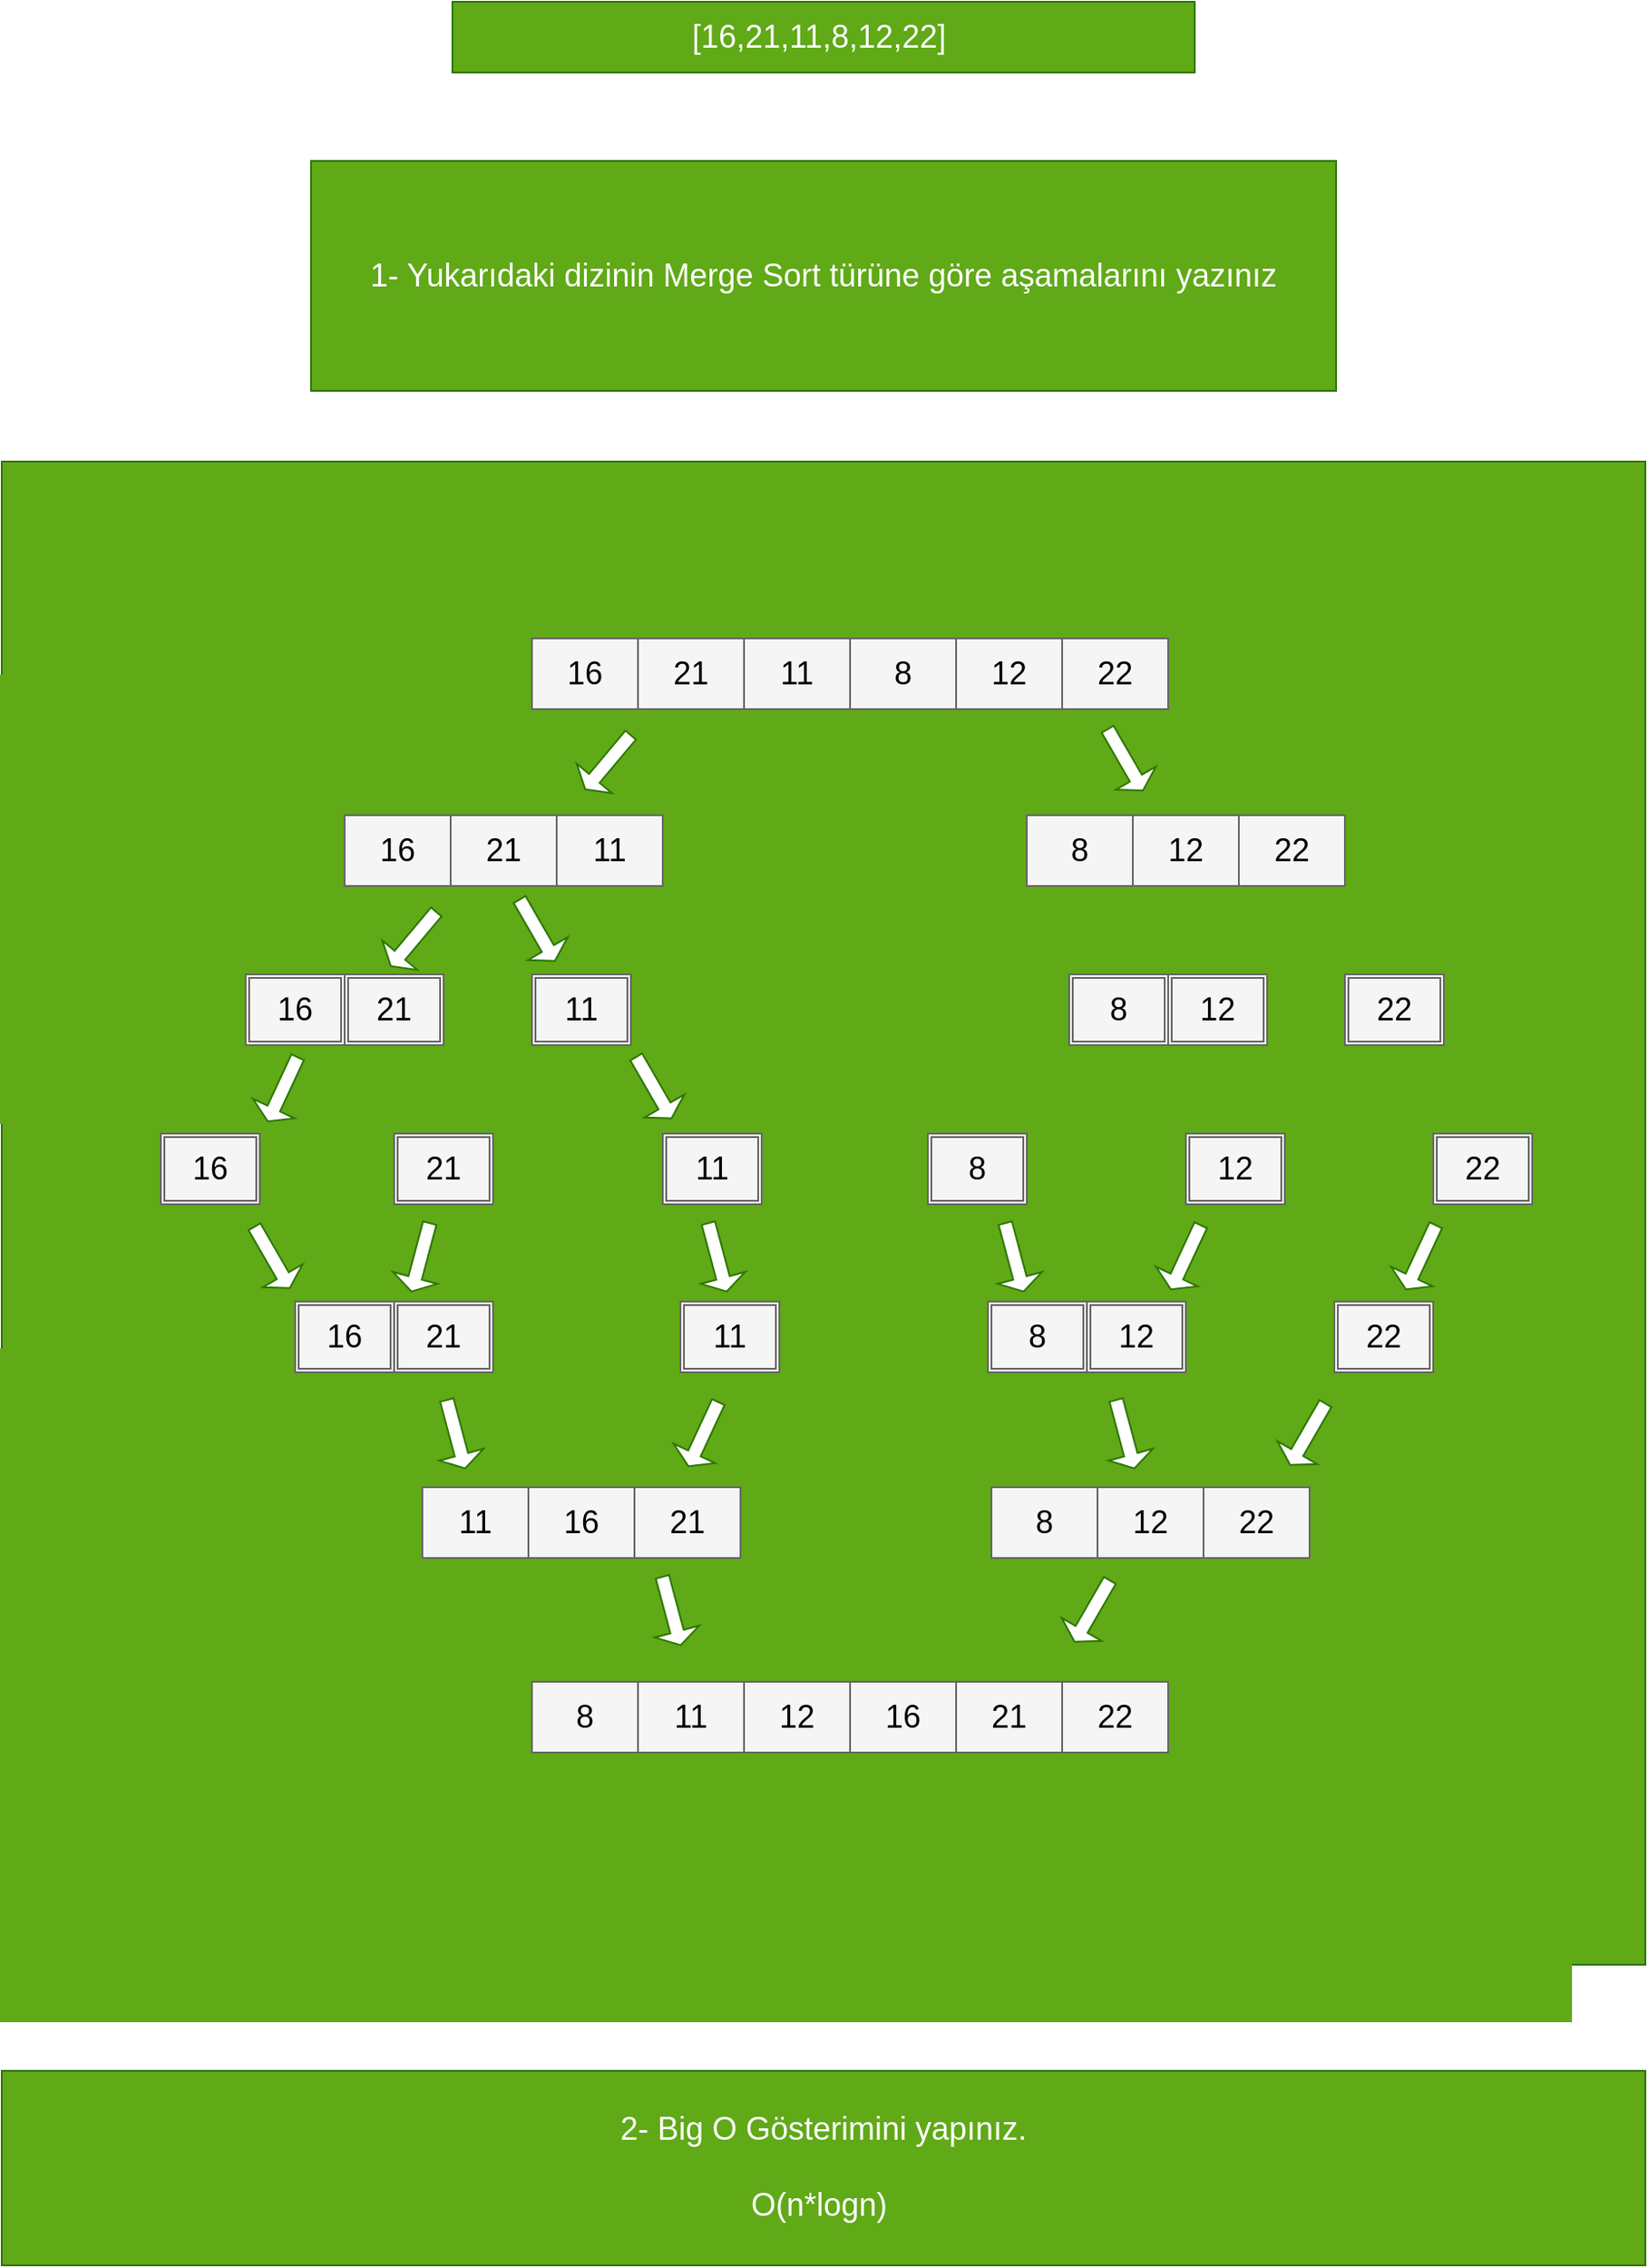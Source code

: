 <mxfile>
    <diagram id="nLyE6nvUJ9_JDb8Aycyh" name="Page-1">
        <mxGraphModel dx="1204" dy="1959" grid="1" gridSize="10" guides="1" tooltips="1" connect="1" arrows="1" fold="1" page="1" pageScale="1" pageWidth="827" pageHeight="1169" math="0" shadow="0">
            <root>
                <mxCell id="0"/>
                <mxCell id="1" parent="0"/>
                <mxCell id="2" value="&lt;font style=&quot;font-size: 18px&quot;&gt;[16,21,11,8,12,22]&amp;nbsp;&lt;/font&gt;" style="rounded=0;whiteSpace=wrap;html=1;fillColor=#60a917;fontColor=#ffffff;strokeColor=#2D7600;" vertex="1" parent="1">
                    <mxGeometry x="295" y="-170" width="420" height="40" as="geometry"/>
                </mxCell>
                <mxCell id="5" value="&lt;span&gt;2- Big O Gösterimini yapınız.&lt;br&gt;&lt;br&gt;O(n*logn)&amp;nbsp;&lt;br&gt;&lt;/span&gt;" style="rounded=0;whiteSpace=wrap;html=1;fontSize=18;fillColor=#60a917;fontColor=#ffffff;strokeColor=#2D7600;" vertex="1" parent="1">
                    <mxGeometry x="40" y="1000" width="930" height="110" as="geometry"/>
                </mxCell>
                <mxCell id="12" value="" style="rounded=0;whiteSpace=wrap;html=1;fontSize=18;fontColor=#000000;strokeColor=#2D7600;fillColor=#60a917;" vertex="1" parent="1">
                    <mxGeometry x="40" y="90" width="930" height="850" as="geometry"/>
                </mxCell>
                <mxCell id="57" value="" style="edgeStyle=none;html=1;fontSize=18;fontColor=#FFFFFF;" edge="1" parent="1">
                    <mxGeometry relative="1" as="geometry">
                        <mxPoint x="570" y="280" as="sourcePoint"/>
                        <mxPoint x="570" y="280" as="targetPoint"/>
                    </mxGeometry>
                </mxCell>
                <mxCell id="58" value="" style="shape=table;html=1;whiteSpace=wrap;startSize=0;container=1;collapsible=0;childLayout=tableLayout;fontSize=18;fontColor=#333333;strokeColor=#666666;fillColor=#f5f5f5;" vertex="1" parent="1">
                    <mxGeometry x="340" y="190" width="180" height="40" as="geometry"/>
                </mxCell>
                <mxCell id="67" value="" style="shape=partialRectangle;html=1;whiteSpace=wrap;collapsible=0;dropTarget=0;pointerEvents=0;fillColor=none;top=0;left=0;bottom=0;right=0;points=[[0,0.5],[1,0.5]];portConstraint=eastwest;fontSize=18;fontColor=#FFFFFF;strokeColor=#2D7600;" vertex="1" parent="58">
                    <mxGeometry width="180" height="40" as="geometry"/>
                </mxCell>
                <mxCell id="68" value="&lt;font color=&quot;#000000&quot;&gt;16&lt;/font&gt;" style="shape=partialRectangle;html=1;whiteSpace=wrap;connectable=0;fillColor=none;top=0;left=0;bottom=0;right=0;overflow=hidden;pointerEvents=1;fontSize=18;fontColor=#FFFFFF;strokeColor=#2D7600;" vertex="1" parent="67">
                    <mxGeometry width="60" height="40" as="geometry">
                        <mxRectangle width="60" height="40" as="alternateBounds"/>
                    </mxGeometry>
                </mxCell>
                <mxCell id="69" value="&lt;font color=&quot;#000000&quot;&gt;21&lt;/font&gt;" style="shape=partialRectangle;html=1;whiteSpace=wrap;connectable=0;fillColor=none;top=0;left=0;bottom=0;right=0;overflow=hidden;pointerEvents=1;fontSize=18;fontColor=#FFFFFF;strokeColor=#2D7600;" vertex="1" parent="67">
                    <mxGeometry x="60" width="60" height="40" as="geometry">
                        <mxRectangle width="60" height="40" as="alternateBounds"/>
                    </mxGeometry>
                </mxCell>
                <mxCell id="70" value="&lt;font color=&quot;#000000&quot;&gt;11&lt;/font&gt;" style="shape=partialRectangle;html=1;whiteSpace=wrap;connectable=0;fillColor=none;top=0;left=0;bottom=0;right=0;overflow=hidden;pointerEvents=1;fontSize=18;fontColor=#FFFFFF;strokeColor=#2D7600;" vertex="1" parent="67">
                    <mxGeometry x="120" width="60" height="40" as="geometry">
                        <mxRectangle width="60" height="40" as="alternateBounds"/>
                    </mxGeometry>
                </mxCell>
                <mxCell id="71" value="" style="shape=table;html=1;whiteSpace=wrap;startSize=0;container=1;collapsible=0;childLayout=tableLayout;fontSize=18;fontColor=#333333;strokeColor=#666666;fillColor=#f5f5f5;" vertex="1" parent="1">
                    <mxGeometry x="520" y="190" width="180" height="40" as="geometry"/>
                </mxCell>
                <mxCell id="72" value="" style="shape=partialRectangle;html=1;whiteSpace=wrap;collapsible=0;dropTarget=0;pointerEvents=0;fillColor=none;top=0;left=0;bottom=0;right=0;points=[[0,0.5],[1,0.5]];portConstraint=eastwest;fontSize=18;fontColor=#FFFFFF;strokeColor=#2D7600;" vertex="1" parent="71">
                    <mxGeometry width="180" height="40" as="geometry"/>
                </mxCell>
                <mxCell id="73" value="&lt;font color=&quot;#000000&quot;&gt;8&lt;/font&gt;" style="shape=partialRectangle;html=1;whiteSpace=wrap;connectable=0;fillColor=none;top=0;left=0;bottom=0;right=0;overflow=hidden;pointerEvents=1;fontSize=18;fontColor=#FFFFFF;strokeColor=#2D7600;" vertex="1" parent="72">
                    <mxGeometry width="60" height="40" as="geometry">
                        <mxRectangle width="60" height="40" as="alternateBounds"/>
                    </mxGeometry>
                </mxCell>
                <mxCell id="74" value="&lt;font color=&quot;#000000&quot;&gt;12&lt;/font&gt;" style="shape=partialRectangle;html=1;whiteSpace=wrap;connectable=0;fillColor=none;top=0;left=0;bottom=0;right=0;overflow=hidden;pointerEvents=1;fontSize=18;fontColor=#FFFFFF;strokeColor=#2D7600;" vertex="1" parent="72">
                    <mxGeometry x="60" width="60" height="40" as="geometry">
                        <mxRectangle width="60" height="40" as="alternateBounds"/>
                    </mxGeometry>
                </mxCell>
                <mxCell id="75" value="&lt;font color=&quot;#000000&quot;&gt;22&lt;/font&gt;" style="shape=partialRectangle;html=1;whiteSpace=wrap;connectable=0;fillColor=none;top=0;left=0;bottom=0;right=0;overflow=hidden;pointerEvents=1;fontSize=18;fontColor=#FFFFFF;strokeColor=#2D7600;" vertex="1" parent="72">
                    <mxGeometry x="120" width="60" height="40" as="geometry">
                        <mxRectangle width="60" height="40" as="alternateBounds"/>
                    </mxGeometry>
                </mxCell>
                <mxCell id="84" value="" style="shape=table;html=1;whiteSpace=wrap;startSize=0;container=1;collapsible=0;childLayout=tableLayout;fontSize=18;fontColor=#333333;strokeColor=#666666;fillColor=#f5f5f5;" vertex="1" parent="1">
                    <mxGeometry x="234" y="290" width="180" height="40" as="geometry"/>
                </mxCell>
                <mxCell id="85" value="" style="shape=partialRectangle;html=1;whiteSpace=wrap;collapsible=0;dropTarget=0;pointerEvents=0;fillColor=none;top=0;left=0;bottom=0;right=0;points=[[0,0.5],[1,0.5]];portConstraint=eastwest;fontSize=18;fontColor=#FFFFFF;strokeColor=#2D7600;" vertex="1" parent="84">
                    <mxGeometry width="180" height="40" as="geometry"/>
                </mxCell>
                <mxCell id="86" value="&lt;font color=&quot;#000000&quot;&gt;16&lt;/font&gt;" style="shape=partialRectangle;html=1;whiteSpace=wrap;connectable=0;fillColor=none;top=0;left=0;bottom=0;right=0;overflow=hidden;pointerEvents=1;fontSize=18;fontColor=#FFFFFF;strokeColor=#2D7600;" vertex="1" parent="85">
                    <mxGeometry width="60" height="40" as="geometry">
                        <mxRectangle width="60" height="40" as="alternateBounds"/>
                    </mxGeometry>
                </mxCell>
                <mxCell id="87" value="&lt;font color=&quot;#000000&quot;&gt;21&lt;/font&gt;" style="shape=partialRectangle;html=1;whiteSpace=wrap;connectable=0;fillColor=none;top=0;left=0;bottom=0;right=0;overflow=hidden;pointerEvents=1;fontSize=18;fontColor=#FFFFFF;strokeColor=#2D7600;" vertex="1" parent="85">
                    <mxGeometry x="60" width="60" height="40" as="geometry">
                        <mxRectangle width="60" height="40" as="alternateBounds"/>
                    </mxGeometry>
                </mxCell>
                <mxCell id="88" value="&lt;font color=&quot;#000000&quot;&gt;11&lt;/font&gt;" style="shape=partialRectangle;html=1;whiteSpace=wrap;connectable=0;fillColor=none;top=0;left=0;bottom=0;right=0;overflow=hidden;pointerEvents=1;fontSize=18;fontColor=#FFFFFF;strokeColor=#2D7600;" vertex="1" parent="85">
                    <mxGeometry x="120" width="60" height="40" as="geometry">
                        <mxRectangle width="60" height="40" as="alternateBounds"/>
                    </mxGeometry>
                </mxCell>
                <mxCell id="89" value="" style="shape=table;html=1;whiteSpace=wrap;startSize=0;container=1;collapsible=0;childLayout=tableLayout;fontSize=18;fontColor=#333333;strokeColor=#666666;fillColor=#f5f5f5;" vertex="1" parent="1">
                    <mxGeometry x="620" y="290" width="180" height="40" as="geometry"/>
                </mxCell>
                <mxCell id="90" value="" style="shape=partialRectangle;html=1;whiteSpace=wrap;collapsible=0;dropTarget=0;pointerEvents=0;fillColor=none;top=0;left=0;bottom=0;right=0;points=[[0,0.5],[1,0.5]];portConstraint=eastwest;fontSize=18;fontColor=#FFFFFF;strokeColor=#2D7600;" vertex="1" parent="89">
                    <mxGeometry width="180" height="40" as="geometry"/>
                </mxCell>
                <mxCell id="91" value="&lt;font color=&quot;#000000&quot;&gt;8&lt;/font&gt;" style="shape=partialRectangle;html=1;whiteSpace=wrap;connectable=0;fillColor=none;top=0;left=0;bottom=0;right=0;overflow=hidden;pointerEvents=1;fontSize=18;fontColor=#FFFFFF;strokeColor=#2D7600;" vertex="1" parent="90">
                    <mxGeometry width="60" height="40" as="geometry">
                        <mxRectangle width="60" height="40" as="alternateBounds"/>
                    </mxGeometry>
                </mxCell>
                <mxCell id="92" value="&lt;font color=&quot;#000000&quot;&gt;12&lt;/font&gt;" style="shape=partialRectangle;html=1;whiteSpace=wrap;connectable=0;fillColor=none;top=0;left=0;bottom=0;right=0;overflow=hidden;pointerEvents=1;fontSize=18;fontColor=#FFFFFF;strokeColor=#2D7600;" vertex="1" parent="90">
                    <mxGeometry x="60" width="60" height="40" as="geometry">
                        <mxRectangle width="60" height="40" as="alternateBounds"/>
                    </mxGeometry>
                </mxCell>
                <mxCell id="93" value="&lt;font color=&quot;#000000&quot;&gt;22&lt;/font&gt;" style="shape=partialRectangle;html=1;whiteSpace=wrap;connectable=0;fillColor=none;top=0;left=0;bottom=0;right=0;overflow=hidden;pointerEvents=1;fontSize=18;fontColor=#FFFFFF;strokeColor=#2D7600;" vertex="1" parent="90">
                    <mxGeometry x="120" width="60" height="40" as="geometry">
                        <mxRectangle width="60" height="40" as="alternateBounds"/>
                    </mxGeometry>
                </mxCell>
                <mxCell id="118" value="16" style="shape=ext;double=1;rounded=0;whiteSpace=wrap;html=1;fontSize=18;fontColor=#000000;strokeColor=#666666;direction=west;fillColor=#f5f5f5;" vertex="1" parent="1">
                    <mxGeometry x="178" y="380" width="56" height="40" as="geometry"/>
                </mxCell>
                <mxCell id="119" value="21" style="shape=ext;double=1;rounded=0;whiteSpace=wrap;html=1;fontSize=18;fontColor=#000000;strokeColor=#666666;direction=west;fillColor=#f5f5f5;" vertex="1" parent="1">
                    <mxGeometry x="234" y="380" width="56" height="40" as="geometry"/>
                </mxCell>
                <mxCell id="120" value="11" style="shape=ext;double=1;rounded=0;whiteSpace=wrap;html=1;fontSize=18;fontColor=#000000;strokeColor=#666666;direction=west;fillColor=#f5f5f5;" vertex="1" parent="1">
                    <mxGeometry x="340" y="380" width="56" height="40" as="geometry"/>
                </mxCell>
                <mxCell id="121" value="8" style="shape=ext;double=1;rounded=0;whiteSpace=wrap;html=1;fontSize=18;fontColor=#000000;strokeColor=#666666;direction=west;fillColor=#f5f5f5;" vertex="1" parent="1">
                    <mxGeometry x="644" y="380" width="56" height="40" as="geometry"/>
                </mxCell>
                <mxCell id="122" value="12" style="shape=ext;double=1;rounded=0;whiteSpace=wrap;html=1;fontSize=18;fontColor=#000000;strokeColor=#666666;direction=west;fillColor=#f5f5f5;" vertex="1" parent="1">
                    <mxGeometry x="700" y="380" width="56" height="40" as="geometry"/>
                </mxCell>
                <mxCell id="123" value="22" style="shape=ext;double=1;rounded=0;whiteSpace=wrap;html=1;fontSize=18;fontColor=#000000;strokeColor=#666666;direction=west;fillColor=#f5f5f5;" vertex="1" parent="1">
                    <mxGeometry x="800" y="380" width="56" height="40" as="geometry"/>
                </mxCell>
                <mxCell id="124" value="22" style="shape=ext;double=1;rounded=0;whiteSpace=wrap;html=1;fontSize=18;fontColor=#000000;strokeColor=#666666;direction=west;fillColor=#f5f5f5;" vertex="1" parent="1">
                    <mxGeometry x="850" y="470" width="56" height="40" as="geometry"/>
                </mxCell>
                <mxCell id="125" value="12" style="shape=ext;double=1;rounded=0;whiteSpace=wrap;html=1;fontSize=18;fontColor=#000000;strokeColor=#666666;direction=west;fillColor=#f5f5f5;" vertex="1" parent="1">
                    <mxGeometry x="710" y="470" width="56" height="40" as="geometry"/>
                </mxCell>
                <mxCell id="126" value="8" style="shape=ext;double=1;rounded=0;whiteSpace=wrap;html=1;fontSize=18;fontColor=#000000;strokeColor=#666666;direction=west;fillColor=#f5f5f5;" vertex="1" parent="1">
                    <mxGeometry x="564" y="470" width="56" height="40" as="geometry"/>
                </mxCell>
                <mxCell id="142" value="11" style="shape=ext;double=1;rounded=0;whiteSpace=wrap;html=1;fontSize=18;fontColor=#000000;strokeColor=#666666;direction=west;fillColor=#f5f5f5;" vertex="1" parent="1">
                    <mxGeometry x="414" y="470" width="56" height="40" as="geometry"/>
                </mxCell>
                <mxCell id="143" value="21" style="shape=ext;double=1;rounded=0;whiteSpace=wrap;html=1;fontSize=18;fontColor=#000000;strokeColor=#666666;direction=west;fillColor=#f5f5f5;" vertex="1" parent="1">
                    <mxGeometry x="262" y="470" width="56" height="40" as="geometry"/>
                </mxCell>
                <mxCell id="144" value="16" style="shape=ext;double=1;rounded=0;whiteSpace=wrap;html=1;fontSize=18;fontColor=#000000;strokeColor=#666666;direction=west;fillColor=#f5f5f5;" vertex="1" parent="1">
                    <mxGeometry x="130" y="470" width="56" height="40" as="geometry"/>
                </mxCell>
                <mxCell id="148" value="16" style="shape=ext;double=1;rounded=0;whiteSpace=wrap;html=1;fontSize=18;fontColor=#000000;strokeColor=#666666;direction=west;fillColor=#f5f5f5;" vertex="1" parent="1">
                    <mxGeometry x="206" y="565" width="56" height="40" as="geometry"/>
                </mxCell>
                <mxCell id="149" value="21" style="shape=ext;double=1;rounded=0;whiteSpace=wrap;html=1;fontSize=18;fontColor=#000000;strokeColor=#666666;direction=west;fillColor=#f5f5f5;" vertex="1" parent="1">
                    <mxGeometry x="262" y="565" width="56" height="40" as="geometry"/>
                </mxCell>
                <mxCell id="150" value="11" style="shape=ext;double=1;rounded=0;whiteSpace=wrap;html=1;fontSize=18;fontColor=#000000;strokeColor=#666666;direction=west;fillColor=#f5f5f5;" vertex="1" parent="1">
                    <mxGeometry x="424" y="565" width="56" height="40" as="geometry"/>
                </mxCell>
                <mxCell id="151" value="22" style="shape=ext;double=1;rounded=0;whiteSpace=wrap;html=1;fontSize=18;fontColor=#000000;strokeColor=#666666;direction=west;fillColor=#f5f5f5;" vertex="1" parent="1">
                    <mxGeometry x="794" y="565" width="56" height="40" as="geometry"/>
                </mxCell>
                <mxCell id="152" value="8" style="shape=ext;double=1;rounded=0;whiteSpace=wrap;html=1;fontSize=18;fontColor=#000000;strokeColor=#666666;direction=west;fillColor=#f5f5f5;" vertex="1" parent="1">
                    <mxGeometry x="598" y="565" width="56" height="40" as="geometry"/>
                </mxCell>
                <mxCell id="153" value="12" style="shape=ext;double=1;rounded=0;whiteSpace=wrap;html=1;fontSize=18;fontColor=#000000;strokeColor=#666666;direction=west;fillColor=#f5f5f5;" vertex="1" parent="1">
                    <mxGeometry x="654" y="565" width="56" height="40" as="geometry"/>
                </mxCell>
                <mxCell id="154" value="" style="shape=table;html=1;whiteSpace=wrap;startSize=0;container=1;collapsible=0;childLayout=tableLayout;fontSize=18;fontColor=#333333;strokeColor=#666666;fillColor=#f5f5f5;" vertex="1" parent="1">
                    <mxGeometry x="278" y="670" width="180" height="40" as="geometry"/>
                </mxCell>
                <mxCell id="155" value="" style="shape=partialRectangle;html=1;whiteSpace=wrap;collapsible=0;dropTarget=0;pointerEvents=0;fillColor=none;top=0;left=0;bottom=0;right=0;points=[[0,0.5],[1,0.5]];portConstraint=eastwest;fontSize=18;fontColor=#FFFFFF;strokeColor=#2D7600;" vertex="1" parent="154">
                    <mxGeometry width="180" height="40" as="geometry"/>
                </mxCell>
                <mxCell id="156" value="&lt;font color=&quot;#000000&quot;&gt;11&lt;/font&gt;" style="shape=partialRectangle;html=1;whiteSpace=wrap;connectable=0;fillColor=none;top=0;left=0;bottom=0;right=0;overflow=hidden;pointerEvents=1;fontSize=18;fontColor=#FFFFFF;strokeColor=#2D7600;" vertex="1" parent="155">
                    <mxGeometry width="60" height="40" as="geometry">
                        <mxRectangle width="60" height="40" as="alternateBounds"/>
                    </mxGeometry>
                </mxCell>
                <mxCell id="157" value="&lt;font color=&quot;#000000&quot;&gt;16&lt;/font&gt;" style="shape=partialRectangle;html=1;whiteSpace=wrap;connectable=0;fillColor=none;top=0;left=0;bottom=0;right=0;overflow=hidden;pointerEvents=1;fontSize=18;fontColor=#FFFFFF;strokeColor=#2D7600;" vertex="1" parent="155">
                    <mxGeometry x="60" width="60" height="40" as="geometry">
                        <mxRectangle width="60" height="40" as="alternateBounds"/>
                    </mxGeometry>
                </mxCell>
                <mxCell id="158" value="&lt;font color=&quot;#000000&quot;&gt;21&lt;/font&gt;" style="shape=partialRectangle;html=1;whiteSpace=wrap;connectable=0;fillColor=none;top=0;left=0;bottom=0;right=0;overflow=hidden;pointerEvents=1;fontSize=18;fontColor=#FFFFFF;strokeColor=#2D7600;" vertex="1" parent="155">
                    <mxGeometry x="120" width="60" height="40" as="geometry">
                        <mxRectangle width="60" height="40" as="alternateBounds"/>
                    </mxGeometry>
                </mxCell>
                <mxCell id="159" value="" style="shape=table;html=1;whiteSpace=wrap;startSize=0;container=1;collapsible=0;childLayout=tableLayout;fontSize=18;fontColor=#333333;strokeColor=#666666;fillColor=#f5f5f5;" vertex="1" parent="1">
                    <mxGeometry x="600" y="670" width="180" height="40" as="geometry"/>
                </mxCell>
                <mxCell id="160" value="" style="shape=partialRectangle;html=1;whiteSpace=wrap;collapsible=0;dropTarget=0;pointerEvents=0;fillColor=none;top=0;left=0;bottom=0;right=0;points=[[0,0.5],[1,0.5]];portConstraint=eastwest;fontSize=18;fontColor=#FFFFFF;strokeColor=#2D7600;" vertex="1" parent="159">
                    <mxGeometry width="180" height="40" as="geometry"/>
                </mxCell>
                <mxCell id="161" value="&lt;font color=&quot;#000000&quot;&gt;8&lt;/font&gt;" style="shape=partialRectangle;html=1;whiteSpace=wrap;connectable=0;fillColor=none;top=0;left=0;bottom=0;right=0;overflow=hidden;pointerEvents=1;fontSize=18;fontColor=#FFFFFF;strokeColor=#2D7600;" vertex="1" parent="160">
                    <mxGeometry width="60" height="40" as="geometry">
                        <mxRectangle width="60" height="40" as="alternateBounds"/>
                    </mxGeometry>
                </mxCell>
                <mxCell id="162" value="&lt;font color=&quot;#000000&quot;&gt;12&lt;/font&gt;" style="shape=partialRectangle;html=1;whiteSpace=wrap;connectable=0;fillColor=none;top=0;left=0;bottom=0;right=0;overflow=hidden;pointerEvents=1;fontSize=18;fontColor=#FFFFFF;strokeColor=#2D7600;" vertex="1" parent="160">
                    <mxGeometry x="60" width="60" height="40" as="geometry">
                        <mxRectangle width="60" height="40" as="alternateBounds"/>
                    </mxGeometry>
                </mxCell>
                <mxCell id="163" value="&lt;font color=&quot;#000000&quot;&gt;22&lt;/font&gt;" style="shape=partialRectangle;html=1;whiteSpace=wrap;connectable=0;fillColor=none;top=0;left=0;bottom=0;right=0;overflow=hidden;pointerEvents=1;fontSize=18;fontColor=#FFFFFF;strokeColor=#2D7600;" vertex="1" parent="160">
                    <mxGeometry x="120" width="60" height="40" as="geometry">
                        <mxRectangle width="60" height="40" as="alternateBounds"/>
                    </mxGeometry>
                </mxCell>
                <mxCell id="169" value="" style="shape=table;html=1;whiteSpace=wrap;startSize=0;container=1;collapsible=0;childLayout=tableLayout;fontSize=18;fontColor=#333333;strokeColor=#666666;fillColor=#f5f5f5;" vertex="1" parent="1">
                    <mxGeometry x="520" y="780" width="180" height="40" as="geometry"/>
                </mxCell>
                <mxCell id="170" value="" style="shape=partialRectangle;html=1;whiteSpace=wrap;collapsible=0;dropTarget=0;pointerEvents=0;fillColor=none;top=0;left=0;bottom=0;right=0;points=[[0,0.5],[1,0.5]];portConstraint=eastwest;fontSize=18;fontColor=#FFFFFF;strokeColor=#2D7600;" vertex="1" parent="169">
                    <mxGeometry width="180" height="40" as="geometry"/>
                </mxCell>
                <mxCell id="171" value="&lt;font color=&quot;#000000&quot;&gt;16&lt;/font&gt;" style="shape=partialRectangle;html=1;whiteSpace=wrap;connectable=0;fillColor=none;top=0;left=0;bottom=0;right=0;overflow=hidden;pointerEvents=1;fontSize=18;fontColor=#FFFFFF;strokeColor=#2D7600;" vertex="1" parent="170">
                    <mxGeometry width="60" height="40" as="geometry">
                        <mxRectangle width="60" height="40" as="alternateBounds"/>
                    </mxGeometry>
                </mxCell>
                <mxCell id="172" value="&lt;font color=&quot;#000000&quot;&gt;21&lt;/font&gt;" style="shape=partialRectangle;html=1;whiteSpace=wrap;connectable=0;fillColor=none;top=0;left=0;bottom=0;right=0;overflow=hidden;pointerEvents=1;fontSize=18;fontColor=#FFFFFF;strokeColor=#2D7600;" vertex="1" parent="170">
                    <mxGeometry x="60" width="60" height="40" as="geometry">
                        <mxRectangle width="60" height="40" as="alternateBounds"/>
                    </mxGeometry>
                </mxCell>
                <mxCell id="173" value="&lt;font color=&quot;#000000&quot;&gt;22&lt;/font&gt;" style="shape=partialRectangle;html=1;whiteSpace=wrap;connectable=0;fillColor=none;top=0;left=0;bottom=0;right=0;overflow=hidden;pointerEvents=1;fontSize=18;fontColor=#FFFFFF;strokeColor=#2D7600;" vertex="1" parent="170">
                    <mxGeometry x="120" width="60" height="40" as="geometry">
                        <mxRectangle width="60" height="40" as="alternateBounds"/>
                    </mxGeometry>
                </mxCell>
                <mxCell id="174" value="" style="shape=table;html=1;whiteSpace=wrap;startSize=0;container=1;collapsible=0;childLayout=tableLayout;fontSize=18;fontColor=#333333;strokeColor=#666666;fillColor=#f5f5f5;" vertex="1" parent="1">
                    <mxGeometry x="340" y="780" width="180" height="40" as="geometry"/>
                </mxCell>
                <mxCell id="175" value="" style="shape=partialRectangle;html=1;whiteSpace=wrap;collapsible=0;dropTarget=0;pointerEvents=0;fillColor=none;top=0;left=0;bottom=0;right=0;points=[[0,0.5],[1,0.5]];portConstraint=eastwest;fontSize=18;fontColor=#FFFFFF;strokeColor=#2D7600;" vertex="1" parent="174">
                    <mxGeometry width="180" height="40" as="geometry"/>
                </mxCell>
                <mxCell id="176" value="&lt;font color=&quot;#000000&quot;&gt;8&lt;/font&gt;" style="shape=partialRectangle;html=1;whiteSpace=wrap;connectable=0;fillColor=none;top=0;left=0;bottom=0;right=0;overflow=hidden;pointerEvents=1;fontSize=18;fontColor=#FFFFFF;strokeColor=#2D7600;" vertex="1" parent="175">
                    <mxGeometry width="60" height="40" as="geometry">
                        <mxRectangle width="60" height="40" as="alternateBounds"/>
                    </mxGeometry>
                </mxCell>
                <mxCell id="177" value="&lt;font color=&quot;#000000&quot;&gt;11&lt;/font&gt;" style="shape=partialRectangle;html=1;whiteSpace=wrap;connectable=0;fillColor=none;top=0;left=0;bottom=0;right=0;overflow=hidden;pointerEvents=1;fontSize=18;fontColor=#FFFFFF;strokeColor=#2D7600;" vertex="1" parent="175">
                    <mxGeometry x="60" width="60" height="40" as="geometry">
                        <mxRectangle width="60" height="40" as="alternateBounds"/>
                    </mxGeometry>
                </mxCell>
                <mxCell id="178" value="&lt;font color=&quot;#000000&quot;&gt;12&lt;/font&gt;" style="shape=partialRectangle;html=1;whiteSpace=wrap;connectable=0;fillColor=none;top=0;left=0;bottom=0;right=0;overflow=hidden;pointerEvents=1;fontSize=18;fontColor=#FFFFFF;strokeColor=#2D7600;" vertex="1" parent="175">
                    <mxGeometry x="120" width="60" height="40" as="geometry">
                        <mxRectangle width="60" height="40" as="alternateBounds"/>
                    </mxGeometry>
                </mxCell>
                <mxCell id="180" value="" style="shape=singleArrow;direction=north;whiteSpace=wrap;html=1;fontSize=18;fontColor=#FFFFFF;strokeColor=#2D7600;rotation=-210;" vertex="1" parent="1">
                    <mxGeometry x="662.73" y="238.66" width="26" height="40" as="geometry"/>
                </mxCell>
                <mxCell id="181" value="" style="shape=singleArrow;direction=north;whiteSpace=wrap;html=1;fontSize=18;fontColor=#FFFFFF;strokeColor=#2D7600;rotation=-140;" vertex="1" parent="1">
                    <mxGeometry x="370" y="240.0" width="26" height="40" as="geometry"/>
                </mxCell>
                <mxCell id="182" value="" style="shape=singleArrow;direction=north;whiteSpace=wrap;html=1;fontSize=18;fontColor=#FFFFFF;strokeColor=#2D7600;rotation=-140;" vertex="1" parent="1">
                    <mxGeometry x="260" y="340" width="26" height="40" as="geometry"/>
                </mxCell>
                <mxCell id="183" value="" style="shape=singleArrow;direction=north;whiteSpace=wrap;html=1;fontSize=18;fontColor=#FFFFFF;strokeColor=#2D7600;rotation=-155;" vertex="1" parent="1">
                    <mxGeometry x="186" y="425" width="26" height="40" as="geometry"/>
                </mxCell>
                <mxCell id="184" value="" style="shape=singleArrow;direction=north;whiteSpace=wrap;html=1;fontSize=18;fontColor=#FFFFFF;strokeColor=#2D7600;rotation=-165;" vertex="1" parent="1">
                    <mxGeometry x="264" y="520" width="26" height="40" as="geometry"/>
                </mxCell>
                <mxCell id="185" value="" style="shape=singleArrow;direction=north;whiteSpace=wrap;html=1;fontSize=18;fontColor=#FFFFFF;strokeColor=#2D7600;rotation=-210;" vertex="1" parent="1">
                    <mxGeometry x="330" y="335" width="26" height="40" as="geometry"/>
                </mxCell>
                <mxCell id="186" value="" style="shape=singleArrow;direction=north;whiteSpace=wrap;html=1;fontSize=18;fontColor=#FFFFFF;strokeColor=#2D7600;rotation=-210;" vertex="1" parent="1">
                    <mxGeometry x="396" y="424" width="26" height="40" as="geometry"/>
                </mxCell>
                <mxCell id="188" value="" style="shape=singleArrow;direction=north;whiteSpace=wrap;html=1;fontSize=18;fontColor=#FFFFFF;strokeColor=#2D7600;rotation=-195;" vertex="1" parent="1">
                    <mxGeometry x="432" y="520" width="26" height="40" as="geometry"/>
                </mxCell>
                <mxCell id="189" value="" style="shape=singleArrow;direction=north;whiteSpace=wrap;html=1;fontSize=18;fontColor=#FFFFFF;strokeColor=#2D7600;rotation=-195;" vertex="1" parent="1">
                    <mxGeometry x="600" y="520" width="26" height="40" as="geometry"/>
                </mxCell>
                <mxCell id="190" value="" style="shape=singleArrow;direction=north;whiteSpace=wrap;html=1;fontSize=18;fontColor=#FFFFFF;strokeColor=#2D7600;rotation=-195;" vertex="1" parent="1">
                    <mxGeometry x="284" y="620" width="26" height="40" as="geometry"/>
                </mxCell>
                <mxCell id="191" value="" style="shape=singleArrow;direction=north;whiteSpace=wrap;html=1;fontSize=18;fontColor=#FFFFFF;strokeColor=#2D7600;rotation=-195;" vertex="1" parent="1">
                    <mxGeometry x="406" y="720" width="26" height="40" as="geometry"/>
                </mxCell>
                <mxCell id="192" value="" style="shape=singleArrow;direction=north;whiteSpace=wrap;html=1;fontSize=18;fontColor=#FFFFFF;strokeColor=#2D7600;rotation=-155;" vertex="1" parent="1">
                    <mxGeometry x="697" y="520" width="26" height="40" as="geometry"/>
                </mxCell>
                <mxCell id="193" value="" style="shape=singleArrow;direction=north;whiteSpace=wrap;html=1;fontSize=18;fontColor=#FFFFFF;strokeColor=#2D7600;rotation=-155;" vertex="1" parent="1">
                    <mxGeometry x="830" y="520" width="26" height="40" as="geometry"/>
                </mxCell>
                <mxCell id="194" value="" style="shape=singleArrow;direction=north;whiteSpace=wrap;html=1;fontSize=18;fontColor=#FFFFFF;strokeColor=#2D7600;rotation=-150;" vertex="1" parent="1">
                    <mxGeometry x="766" y="620" width="26" height="40" as="geometry"/>
                </mxCell>
                <mxCell id="195" value="" style="shape=singleArrow;direction=north;whiteSpace=wrap;html=1;fontSize=18;fontColor=#FFFFFF;strokeColor=#2D7600;rotation=-195;" vertex="1" parent="1">
                    <mxGeometry x="662.73" y="620" width="26" height="40" as="geometry"/>
                </mxCell>
                <mxCell id="196" value="" style="shape=singleArrow;direction=north;whiteSpace=wrap;html=1;fontSize=18;fontColor=#FFFFFF;strokeColor=#2D7600;rotation=-150;" vertex="1" parent="1">
                    <mxGeometry x="644" y="720" width="26" height="40" as="geometry"/>
                </mxCell>
                <mxCell id="197" value="" style="shape=singleArrow;direction=north;whiteSpace=wrap;html=1;fontSize=18;fontColor=#FFFFFF;strokeColor=#2D7600;rotation=-210;" vertex="1" parent="1">
                    <mxGeometry x="180" y="520" width="26" height="40" as="geometry"/>
                </mxCell>
                <mxCell id="198" value="" style="shape=singleArrow;direction=north;whiteSpace=wrap;html=1;fontSize=18;fontColor=#FFFFFF;strokeColor=#2D7600;rotation=-155;" vertex="1" parent="1">
                    <mxGeometry x="424" y="620" width="26" height="40" as="geometry"/>
                </mxCell>
                <mxCell id="199" value="1- Yukarıdaki dizinin Merge Sort türüne göre aşamalarını yazınız" style="rounded=0;whiteSpace=wrap;html=1;fontSize=18;fontColor=#ffffff;strokeColor=#2D7600;fillColor=#60a917;" vertex="1" parent="1">
                    <mxGeometry x="215" y="-80" width="580" height="130" as="geometry"/>
                </mxCell>
            </root>
        </mxGraphModel>
    </diagram>
</mxfile>